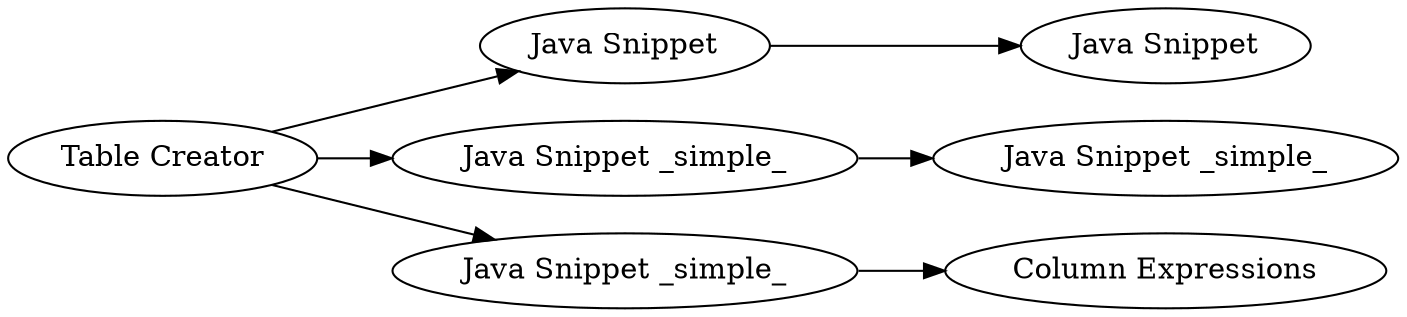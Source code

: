 digraph {
	2 [label="Table Creator"]
	4 [label="Java Snippet"]
	5 [label="Java Snippet"]
	6 [label="Java Snippet _simple_"]
	7 [label="Java Snippet _simple_"]
	8 [label="Java Snippet _simple_"]
	9 [label="Column Expressions"]
	2 -> 6
	2 -> 4
	2 -> 8
	4 -> 5
	6 -> 7
	8 -> 9
	rankdir=LR
}
